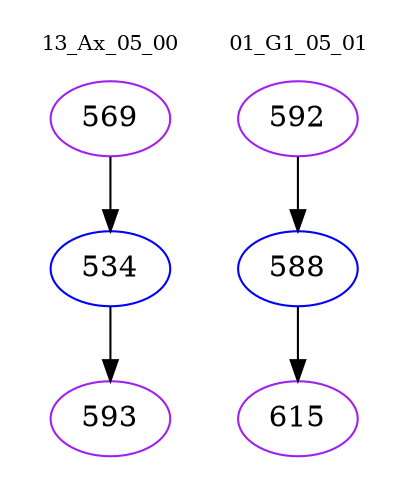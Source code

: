 digraph{
subgraph cluster_0 {
color = white
label = "13_Ax_05_00";
fontsize=10;
T0_569 [label="569", color="purple"]
T0_569 -> T0_534 [color="black"]
T0_534 [label="534", color="blue"]
T0_534 -> T0_593 [color="black"]
T0_593 [label="593", color="purple"]
}
subgraph cluster_1 {
color = white
label = "01_G1_05_01";
fontsize=10;
T1_592 [label="592", color="purple"]
T1_592 -> T1_588 [color="black"]
T1_588 [label="588", color="blue"]
T1_588 -> T1_615 [color="black"]
T1_615 [label="615", color="purple"]
}
}
